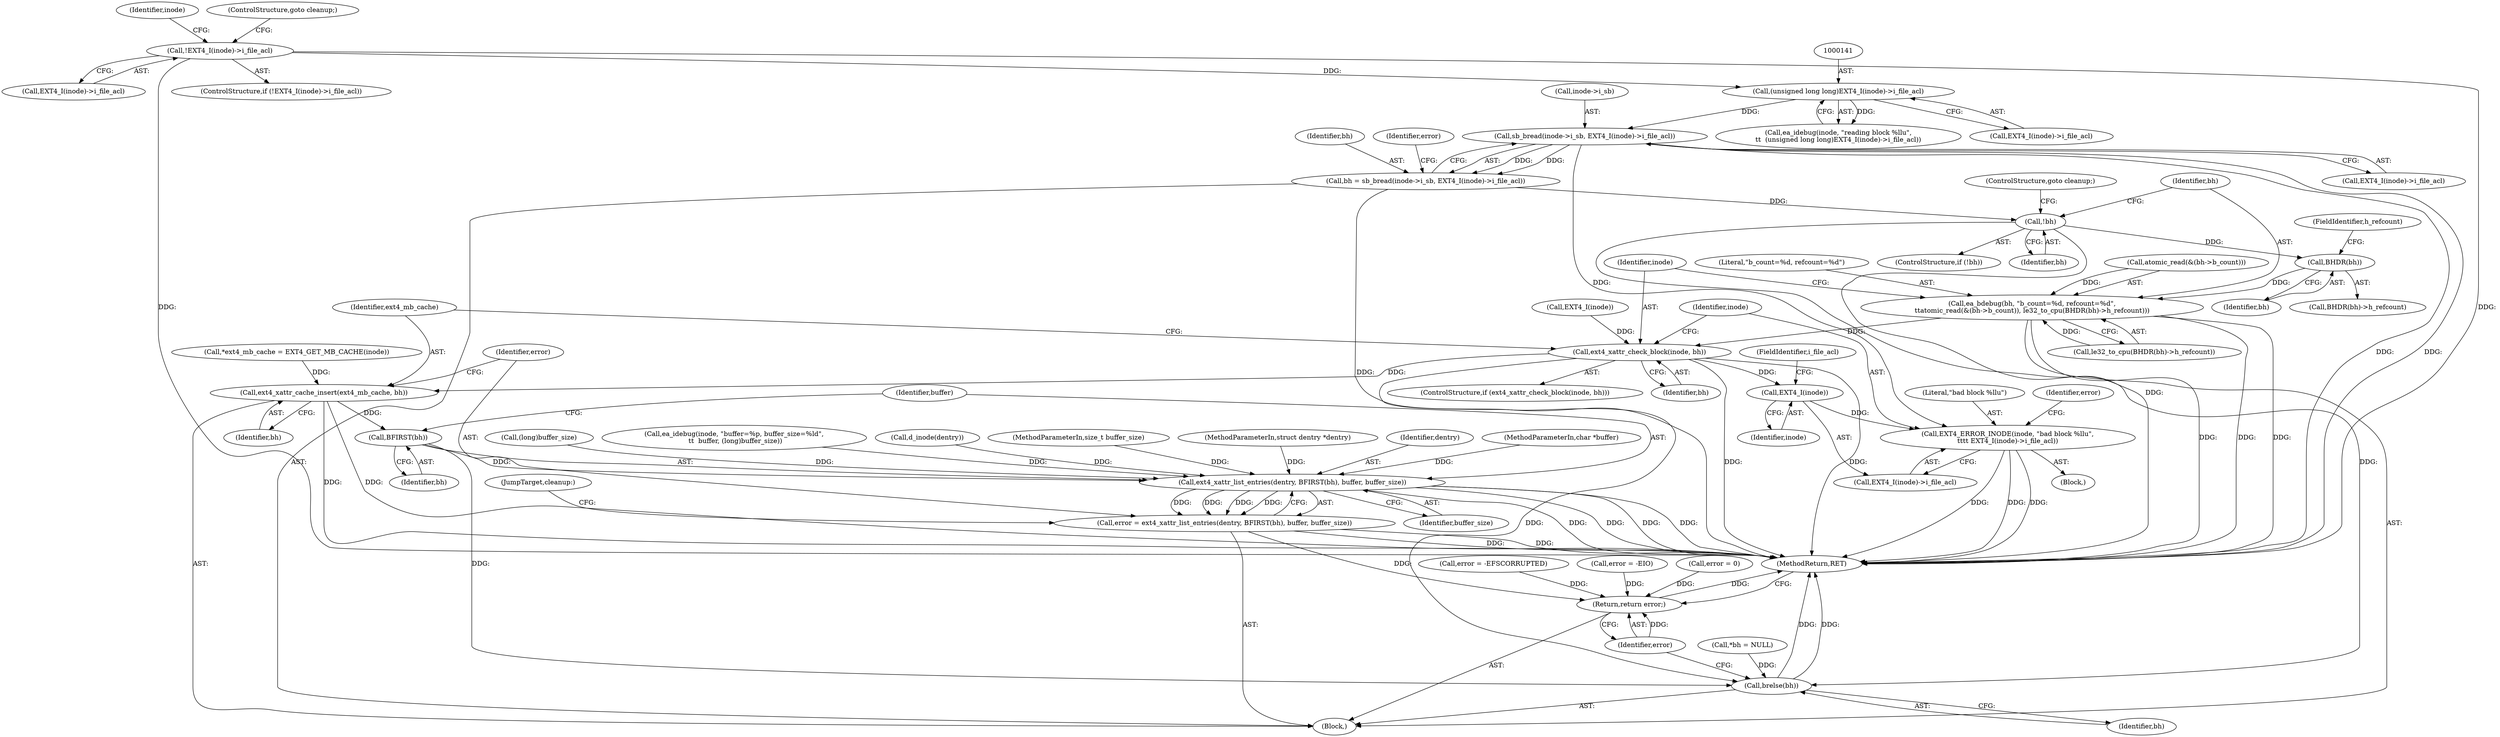 digraph "0_linux_82939d7999dfc1f1998c4b1c12e2f19edbdff272_2@API" {
"1000148" [label="(Call,sb_bread(inode->i_sb, EXT4_I(inode)->i_file_acl))"];
"1000140" [label="(Call,(unsigned long long)EXT4_I(inode)->i_file_acl)"];
"1000131" [label="(Call,!EXT4_I(inode)->i_file_acl)"];
"1000146" [label="(Call,bh = sb_bread(inode->i_sb, EXT4_I(inode)->i_file_acl))"];
"1000161" [label="(Call,!bh)"];
"1000174" [label="(Call,BHDR(bh))"];
"1000164" [label="(Call,ea_bdebug(bh, \"b_count=%d, refcount=%d\",\n\t\tatomic_read(&(bh->b_count)), le32_to_cpu(BHDR(bh)->h_refcount)))"];
"1000178" [label="(Call,ext4_xattr_check_block(inode, bh))"];
"1000186" [label="(Call,EXT4_I(inode))"];
"1000182" [label="(Call,EXT4_ERROR_INODE(inode, \"bad block %llu\",\n\t\t\t\t EXT4_I(inode)->i_file_acl))"];
"1000194" [label="(Call,ext4_xattr_cache_insert(ext4_mb_cache, bh))"];
"1000201" [label="(Call,BFIRST(bh))"];
"1000199" [label="(Call,ext4_xattr_list_entries(dentry, BFIRST(bh), buffer, buffer_size))"];
"1000197" [label="(Call,error = ext4_xattr_list_entries(dentry, BFIRST(bh), buffer, buffer_size))"];
"1000208" [label="(Return,return error;)"];
"1000206" [label="(Call,brelse(bh))"];
"1000160" [label="(ControlStructure,if (!bh))"];
"1000138" [label="(Identifier,inode)"];
"1000195" [label="(Identifier,ext4_mb_cache)"];
"1000206" [label="(Call,brelse(bh))"];
"1000204" [label="(Identifier,buffer_size)"];
"1000104" [label="(Block,)"];
"1000153" [label="(Call,EXT4_I(inode))"];
"1000208" [label="(Return,return error;)"];
"1000185" [label="(Call,EXT4_I(inode)->i_file_acl)"];
"1000157" [label="(Identifier,error)"];
"1000187" [label="(Identifier,inode)"];
"1000179" [label="(Identifier,inode)"];
"1000124" [label="(Call,(long)buffer_size)"];
"1000147" [label="(Identifier,bh)"];
"1000148" [label="(Call,sb_bread(inode->i_sb, EXT4_I(inode)->i_file_acl))"];
"1000172" [label="(Call,le32_to_cpu(BHDR(bh)->h_refcount))"];
"1000183" [label="(Identifier,inode)"];
"1000178" [label="(Call,ext4_xattr_check_block(inode, bh))"];
"1000132" [label="(Call,EXT4_I(inode)->i_file_acl)"];
"1000177" [label="(ControlStructure,if (ext4_xattr_check_block(inode, bh)))"];
"1000130" [label="(ControlStructure,if (!EXT4_I(inode)->i_file_acl))"];
"1000201" [label="(Call,BFIRST(bh))"];
"1000146" [label="(Call,bh = sb_bread(inode->i_sb, EXT4_I(inode)->i_file_acl))"];
"1000164" [label="(Call,ea_bdebug(bh, \"b_count=%d, refcount=%d\",\n\t\tatomic_read(&(bh->b_count)), le32_to_cpu(BHDR(bh)->h_refcount)))"];
"1000140" [label="(Call,(unsigned long long)EXT4_I(inode)->i_file_acl)"];
"1000180" [label="(Identifier,bh)"];
"1000103" [label="(MethodParameterIn,size_t buffer_size)"];
"1000162" [label="(Identifier,bh)"];
"1000196" [label="(Identifier,bh)"];
"1000202" [label="(Identifier,bh)"];
"1000194" [label="(Call,ext4_xattr_cache_insert(ext4_mb_cache, bh))"];
"1000175" [label="(Identifier,bh)"];
"1000116" [label="(Call,*ext4_mb_cache = EXT4_GET_MB_CACHE(inode))"];
"1000131" [label="(Call,!EXT4_I(inode)->i_file_acl)"];
"1000176" [label="(FieldIdentifier,h_refcount)"];
"1000198" [label="(Identifier,error)"];
"1000161" [label="(Call,!bh)"];
"1000137" [label="(Call,ea_idebug(inode, \"reading block %llu\",\n\t\t  (unsigned long long)EXT4_I(inode)->i_file_acl))"];
"1000101" [label="(MethodParameterIn,struct dentry *dentry)"];
"1000199" [label="(Call,ext4_xattr_list_entries(dentry, BFIRST(bh), buffer, buffer_size))"];
"1000205" [label="(JumpTarget,cleanup:)"];
"1000190" [label="(Identifier,error)"];
"1000156" [label="(Call,error = -EIO)"];
"1000200" [label="(Identifier,dentry)"];
"1000209" [label="(Identifier,error)"];
"1000111" [label="(Call,*bh = NULL)"];
"1000102" [label="(MethodParameterIn,char *buffer)"];
"1000174" [label="(Call,BHDR(bh))"];
"1000136" [label="(ControlStructure,goto cleanup;)"];
"1000188" [label="(FieldIdentifier,i_file_acl)"];
"1000181" [label="(Block,)"];
"1000197" [label="(Call,error = ext4_xattr_list_entries(dentry, BFIRST(bh), buffer, buffer_size))"];
"1000210" [label="(MethodReturn,RET)"];
"1000149" [label="(Call,inode->i_sb)"];
"1000184" [label="(Literal,\"bad block %llu\")"];
"1000142" [label="(Call,EXT4_I(inode)->i_file_acl)"];
"1000120" [label="(Call,ea_idebug(inode, \"buffer=%p, buffer_size=%ld\",\n \t\t  buffer, (long)buffer_size))"];
"1000163" [label="(ControlStructure,goto cleanup;)"];
"1000127" [label="(Call,error = 0)"];
"1000182" [label="(Call,EXT4_ERROR_INODE(inode, \"bad block %llu\",\n\t\t\t\t EXT4_I(inode)->i_file_acl))"];
"1000203" [label="(Identifier,buffer)"];
"1000152" [label="(Call,EXT4_I(inode)->i_file_acl)"];
"1000166" [label="(Literal,\"b_count=%d, refcount=%d\")"];
"1000108" [label="(Call,d_inode(dentry))"];
"1000165" [label="(Identifier,bh)"];
"1000189" [label="(Call,error = -EFSCORRUPTED)"];
"1000173" [label="(Call,BHDR(bh)->h_refcount)"];
"1000186" [label="(Call,EXT4_I(inode))"];
"1000167" [label="(Call,atomic_read(&(bh->b_count)))"];
"1000207" [label="(Identifier,bh)"];
"1000148" -> "1000146"  [label="AST: "];
"1000148" -> "1000152"  [label="CFG: "];
"1000149" -> "1000148"  [label="AST: "];
"1000152" -> "1000148"  [label="AST: "];
"1000146" -> "1000148"  [label="CFG: "];
"1000148" -> "1000210"  [label="DDG: "];
"1000148" -> "1000210"  [label="DDG: "];
"1000148" -> "1000146"  [label="DDG: "];
"1000148" -> "1000146"  [label="DDG: "];
"1000140" -> "1000148"  [label="DDG: "];
"1000148" -> "1000182"  [label="DDG: "];
"1000140" -> "1000137"  [label="AST: "];
"1000140" -> "1000142"  [label="CFG: "];
"1000141" -> "1000140"  [label="AST: "];
"1000142" -> "1000140"  [label="AST: "];
"1000137" -> "1000140"  [label="CFG: "];
"1000140" -> "1000137"  [label="DDG: "];
"1000131" -> "1000140"  [label="DDG: "];
"1000131" -> "1000130"  [label="AST: "];
"1000131" -> "1000132"  [label="CFG: "];
"1000132" -> "1000131"  [label="AST: "];
"1000136" -> "1000131"  [label="CFG: "];
"1000138" -> "1000131"  [label="CFG: "];
"1000131" -> "1000210"  [label="DDG: "];
"1000131" -> "1000210"  [label="DDG: "];
"1000146" -> "1000104"  [label="AST: "];
"1000147" -> "1000146"  [label="AST: "];
"1000157" -> "1000146"  [label="CFG: "];
"1000146" -> "1000210"  [label="DDG: "];
"1000146" -> "1000161"  [label="DDG: "];
"1000161" -> "1000160"  [label="AST: "];
"1000161" -> "1000162"  [label="CFG: "];
"1000162" -> "1000161"  [label="AST: "];
"1000163" -> "1000161"  [label="CFG: "];
"1000165" -> "1000161"  [label="CFG: "];
"1000161" -> "1000210"  [label="DDG: "];
"1000161" -> "1000174"  [label="DDG: "];
"1000161" -> "1000206"  [label="DDG: "];
"1000174" -> "1000173"  [label="AST: "];
"1000174" -> "1000175"  [label="CFG: "];
"1000175" -> "1000174"  [label="AST: "];
"1000176" -> "1000174"  [label="CFG: "];
"1000174" -> "1000164"  [label="DDG: "];
"1000164" -> "1000104"  [label="AST: "];
"1000164" -> "1000172"  [label="CFG: "];
"1000165" -> "1000164"  [label="AST: "];
"1000166" -> "1000164"  [label="AST: "];
"1000167" -> "1000164"  [label="AST: "];
"1000172" -> "1000164"  [label="AST: "];
"1000179" -> "1000164"  [label="CFG: "];
"1000164" -> "1000210"  [label="DDG: "];
"1000164" -> "1000210"  [label="DDG: "];
"1000164" -> "1000210"  [label="DDG: "];
"1000167" -> "1000164"  [label="DDG: "];
"1000172" -> "1000164"  [label="DDG: "];
"1000164" -> "1000178"  [label="DDG: "];
"1000178" -> "1000177"  [label="AST: "];
"1000178" -> "1000180"  [label="CFG: "];
"1000179" -> "1000178"  [label="AST: "];
"1000180" -> "1000178"  [label="AST: "];
"1000183" -> "1000178"  [label="CFG: "];
"1000195" -> "1000178"  [label="CFG: "];
"1000178" -> "1000210"  [label="DDG: "];
"1000178" -> "1000210"  [label="DDG: "];
"1000153" -> "1000178"  [label="DDG: "];
"1000178" -> "1000186"  [label="DDG: "];
"1000178" -> "1000194"  [label="DDG: "];
"1000178" -> "1000206"  [label="DDG: "];
"1000186" -> "1000185"  [label="AST: "];
"1000186" -> "1000187"  [label="CFG: "];
"1000187" -> "1000186"  [label="AST: "];
"1000188" -> "1000186"  [label="CFG: "];
"1000186" -> "1000182"  [label="DDG: "];
"1000182" -> "1000181"  [label="AST: "];
"1000182" -> "1000185"  [label="CFG: "];
"1000183" -> "1000182"  [label="AST: "];
"1000184" -> "1000182"  [label="AST: "];
"1000185" -> "1000182"  [label="AST: "];
"1000190" -> "1000182"  [label="CFG: "];
"1000182" -> "1000210"  [label="DDG: "];
"1000182" -> "1000210"  [label="DDG: "];
"1000182" -> "1000210"  [label="DDG: "];
"1000194" -> "1000104"  [label="AST: "];
"1000194" -> "1000196"  [label="CFG: "];
"1000195" -> "1000194"  [label="AST: "];
"1000196" -> "1000194"  [label="AST: "];
"1000198" -> "1000194"  [label="CFG: "];
"1000194" -> "1000210"  [label="DDG: "];
"1000194" -> "1000210"  [label="DDG: "];
"1000116" -> "1000194"  [label="DDG: "];
"1000194" -> "1000201"  [label="DDG: "];
"1000201" -> "1000199"  [label="AST: "];
"1000201" -> "1000202"  [label="CFG: "];
"1000202" -> "1000201"  [label="AST: "];
"1000203" -> "1000201"  [label="CFG: "];
"1000201" -> "1000199"  [label="DDG: "];
"1000201" -> "1000206"  [label="DDG: "];
"1000199" -> "1000197"  [label="AST: "];
"1000199" -> "1000204"  [label="CFG: "];
"1000200" -> "1000199"  [label="AST: "];
"1000203" -> "1000199"  [label="AST: "];
"1000204" -> "1000199"  [label="AST: "];
"1000197" -> "1000199"  [label="CFG: "];
"1000199" -> "1000210"  [label="DDG: "];
"1000199" -> "1000210"  [label="DDG: "];
"1000199" -> "1000210"  [label="DDG: "];
"1000199" -> "1000210"  [label="DDG: "];
"1000199" -> "1000197"  [label="DDG: "];
"1000199" -> "1000197"  [label="DDG: "];
"1000199" -> "1000197"  [label="DDG: "];
"1000199" -> "1000197"  [label="DDG: "];
"1000108" -> "1000199"  [label="DDG: "];
"1000101" -> "1000199"  [label="DDG: "];
"1000120" -> "1000199"  [label="DDG: "];
"1000102" -> "1000199"  [label="DDG: "];
"1000124" -> "1000199"  [label="DDG: "];
"1000103" -> "1000199"  [label="DDG: "];
"1000197" -> "1000104"  [label="AST: "];
"1000198" -> "1000197"  [label="AST: "];
"1000205" -> "1000197"  [label="CFG: "];
"1000197" -> "1000210"  [label="DDG: "];
"1000197" -> "1000210"  [label="DDG: "];
"1000197" -> "1000208"  [label="DDG: "];
"1000208" -> "1000104"  [label="AST: "];
"1000208" -> "1000209"  [label="CFG: "];
"1000209" -> "1000208"  [label="AST: "];
"1000210" -> "1000208"  [label="CFG: "];
"1000208" -> "1000210"  [label="DDG: "];
"1000209" -> "1000208"  [label="DDG: "];
"1000189" -> "1000208"  [label="DDG: "];
"1000156" -> "1000208"  [label="DDG: "];
"1000127" -> "1000208"  [label="DDG: "];
"1000206" -> "1000104"  [label="AST: "];
"1000206" -> "1000207"  [label="CFG: "];
"1000207" -> "1000206"  [label="AST: "];
"1000209" -> "1000206"  [label="CFG: "];
"1000206" -> "1000210"  [label="DDG: "];
"1000206" -> "1000210"  [label="DDG: "];
"1000111" -> "1000206"  [label="DDG: "];
}
